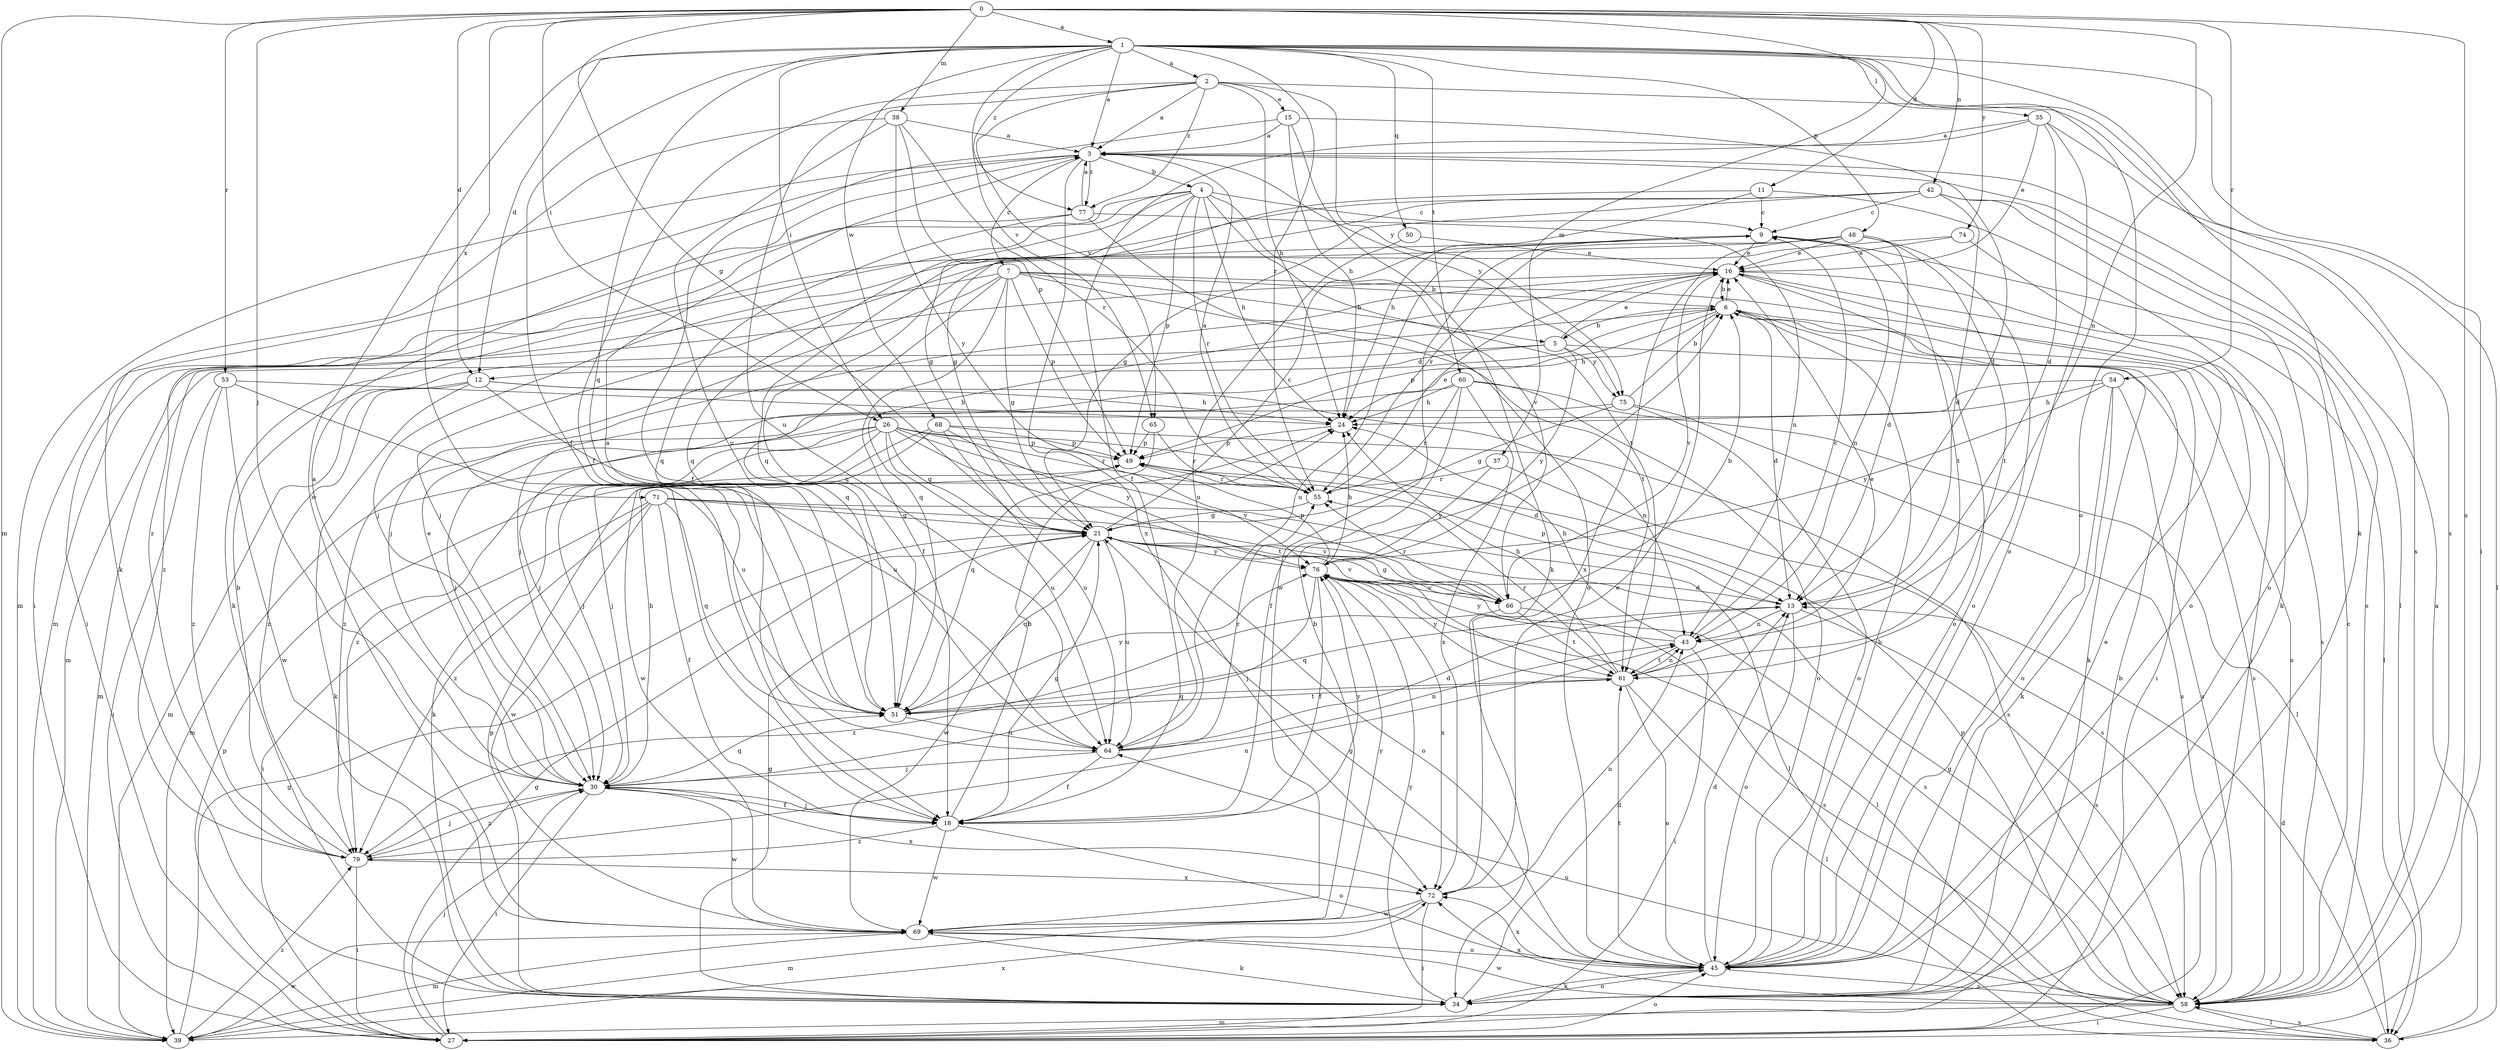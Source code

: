 strict digraph  {
0;
1;
2;
3;
4;
5;
6;
7;
9;
11;
12;
13;
15;
16;
18;
21;
24;
26;
27;
30;
34;
35;
36;
37;
38;
39;
42;
43;
45;
48;
49;
50;
51;
53;
54;
55;
58;
60;
61;
64;
65;
66;
68;
69;
71;
72;
74;
75;
76;
77;
79;
0 -> 1  [label=a];
0 -> 11  [label=d];
0 -> 12  [label=d];
0 -> 21  [label=g];
0 -> 26  [label=i];
0 -> 30  [label=j];
0 -> 37  [label=m];
0 -> 38  [label=m];
0 -> 39  [label=m];
0 -> 42  [label=n];
0 -> 43  [label=n];
0 -> 53  [label=r];
0 -> 54  [label=r];
0 -> 58  [label=s];
0 -> 71  [label=x];
0 -> 74  [label=y];
1 -> 2  [label=a];
1 -> 3  [label=a];
1 -> 12  [label=d];
1 -> 18  [label=f];
1 -> 26  [label=i];
1 -> 27  [label=i];
1 -> 34  [label=k];
1 -> 35  [label=l];
1 -> 45  [label=o];
1 -> 48  [label=p];
1 -> 50  [label=q];
1 -> 51  [label=q];
1 -> 55  [label=r];
1 -> 58  [label=s];
1 -> 60  [label=t];
1 -> 65  [label=v];
1 -> 68  [label=w];
1 -> 69  [label=w];
1 -> 77  [label=z];
2 -> 3  [label=a];
2 -> 15  [label=e];
2 -> 18  [label=f];
2 -> 24  [label=h];
2 -> 58  [label=s];
2 -> 64  [label=u];
2 -> 65  [label=v];
2 -> 75  [label=y];
2 -> 77  [label=z];
3 -> 4  [label=b];
3 -> 7  [label=c];
3 -> 27  [label=i];
3 -> 36  [label=l];
3 -> 39  [label=m];
3 -> 72  [label=x];
3 -> 75  [label=y];
3 -> 77  [label=z];
4 -> 9  [label=c];
4 -> 21  [label=g];
4 -> 24  [label=h];
4 -> 27  [label=i];
4 -> 34  [label=k];
4 -> 49  [label=p];
4 -> 51  [label=q];
4 -> 55  [label=r];
4 -> 61  [label=t];
4 -> 66  [label=v];
5 -> 12  [label=d];
5 -> 16  [label=e];
5 -> 39  [label=m];
5 -> 58  [label=s];
5 -> 75  [label=y];
5 -> 76  [label=y];
6 -> 5  [label=b];
6 -> 13  [label=d];
6 -> 16  [label=e];
6 -> 24  [label=h];
6 -> 27  [label=i];
6 -> 30  [label=j];
6 -> 34  [label=k];
6 -> 49  [label=p];
6 -> 58  [label=s];
7 -> 5  [label=b];
7 -> 6  [label=b];
7 -> 18  [label=f];
7 -> 21  [label=g];
7 -> 30  [label=j];
7 -> 49  [label=p];
7 -> 51  [label=q];
7 -> 58  [label=s];
7 -> 61  [label=t];
7 -> 79  [label=z];
9 -> 16  [label=e];
9 -> 30  [label=j];
9 -> 43  [label=n];
9 -> 61  [label=t];
9 -> 64  [label=u];
9 -> 69  [label=w];
11 -> 9  [label=c];
11 -> 21  [label=g];
11 -> 24  [label=h];
11 -> 34  [label=k];
12 -> 24  [label=h];
12 -> 34  [label=k];
12 -> 39  [label=m];
12 -> 43  [label=n];
12 -> 64  [label=u];
12 -> 79  [label=z];
13 -> 43  [label=n];
13 -> 45  [label=o];
13 -> 49  [label=p];
13 -> 51  [label=q];
13 -> 58  [label=s];
15 -> 3  [label=a];
15 -> 13  [label=d];
15 -> 18  [label=f];
15 -> 24  [label=h];
15 -> 34  [label=k];
16 -> 6  [label=b];
16 -> 27  [label=i];
16 -> 36  [label=l];
16 -> 39  [label=m];
16 -> 45  [label=o];
16 -> 51  [label=q];
16 -> 66  [label=v];
18 -> 21  [label=g];
18 -> 24  [label=h];
18 -> 30  [label=j];
18 -> 45  [label=o];
18 -> 69  [label=w];
18 -> 76  [label=y];
18 -> 79  [label=z];
21 -> 9  [label=c];
21 -> 45  [label=o];
21 -> 51  [label=q];
21 -> 64  [label=u];
21 -> 66  [label=v];
21 -> 69  [label=w];
21 -> 76  [label=y];
24 -> 49  [label=p];
26 -> 13  [label=d];
26 -> 21  [label=g];
26 -> 30  [label=j];
26 -> 34  [label=k];
26 -> 39  [label=m];
26 -> 49  [label=p];
26 -> 55  [label=r];
26 -> 61  [label=t];
26 -> 64  [label=u];
26 -> 66  [label=v];
26 -> 79  [label=z];
27 -> 6  [label=b];
27 -> 21  [label=g];
27 -> 30  [label=j];
27 -> 45  [label=o];
27 -> 49  [label=p];
30 -> 3  [label=a];
30 -> 16  [label=e];
30 -> 18  [label=f];
30 -> 24  [label=h];
30 -> 27  [label=i];
30 -> 51  [label=q];
30 -> 69  [label=w];
30 -> 72  [label=x];
30 -> 79  [label=z];
34 -> 13  [label=d];
34 -> 16  [label=e];
34 -> 21  [label=g];
34 -> 45  [label=o];
34 -> 49  [label=p];
34 -> 76  [label=y];
35 -> 3  [label=a];
35 -> 13  [label=d];
35 -> 16  [label=e];
35 -> 18  [label=f];
35 -> 36  [label=l];
35 -> 45  [label=o];
36 -> 3  [label=a];
36 -> 13  [label=d];
36 -> 58  [label=s];
37 -> 55  [label=r];
37 -> 58  [label=s];
37 -> 76  [label=y];
38 -> 3  [label=a];
38 -> 34  [label=k];
38 -> 49  [label=p];
38 -> 55  [label=r];
38 -> 64  [label=u];
38 -> 76  [label=y];
39 -> 21  [label=g];
39 -> 69  [label=w];
39 -> 72  [label=x];
39 -> 79  [label=z];
42 -> 9  [label=c];
42 -> 13  [label=d];
42 -> 21  [label=g];
42 -> 45  [label=o];
42 -> 51  [label=q];
42 -> 58  [label=s];
42 -> 79  [label=z];
43 -> 9  [label=c];
43 -> 24  [label=h];
43 -> 27  [label=i];
43 -> 61  [label=t];
43 -> 76  [label=y];
45 -> 6  [label=b];
45 -> 13  [label=d];
45 -> 21  [label=g];
45 -> 34  [label=k];
45 -> 58  [label=s];
45 -> 61  [label=t];
45 -> 72  [label=x];
48 -> 13  [label=d];
48 -> 16  [label=e];
48 -> 45  [label=o];
48 -> 51  [label=q];
48 -> 55  [label=r];
48 -> 61  [label=t];
48 -> 72  [label=x];
49 -> 55  [label=r];
50 -> 16  [label=e];
50 -> 64  [label=u];
51 -> 3  [label=a];
51 -> 61  [label=t];
51 -> 64  [label=u];
51 -> 76  [label=y];
53 -> 24  [label=h];
53 -> 27  [label=i];
53 -> 64  [label=u];
53 -> 69  [label=w];
53 -> 79  [label=z];
54 -> 24  [label=h];
54 -> 30  [label=j];
54 -> 34  [label=k];
54 -> 45  [label=o];
54 -> 58  [label=s];
54 -> 76  [label=y];
55 -> 3  [label=a];
55 -> 16  [label=e];
55 -> 21  [label=g];
58 -> 9  [label=c];
58 -> 21  [label=g];
58 -> 27  [label=i];
58 -> 36  [label=l];
58 -> 39  [label=m];
58 -> 49  [label=p];
58 -> 64  [label=u];
58 -> 69  [label=w];
58 -> 72  [label=x];
60 -> 18  [label=f];
60 -> 24  [label=h];
60 -> 30  [label=j];
60 -> 36  [label=l];
60 -> 45  [label=o];
60 -> 55  [label=r];
60 -> 72  [label=x];
61 -> 16  [label=e];
61 -> 24  [label=h];
61 -> 36  [label=l];
61 -> 43  [label=n];
61 -> 45  [label=o];
61 -> 51  [label=q];
61 -> 55  [label=r];
61 -> 76  [label=y];
64 -> 13  [label=d];
64 -> 18  [label=f];
64 -> 30  [label=j];
64 -> 43  [label=n];
64 -> 55  [label=r];
65 -> 49  [label=p];
65 -> 51  [label=q];
65 -> 55  [label=r];
66 -> 6  [label=b];
66 -> 21  [label=g];
66 -> 55  [label=r];
66 -> 58  [label=s];
66 -> 61  [label=t];
66 -> 79  [label=z];
68 -> 30  [label=j];
68 -> 49  [label=p];
68 -> 58  [label=s];
68 -> 64  [label=u];
68 -> 69  [label=w];
68 -> 76  [label=y];
69 -> 6  [label=b];
69 -> 34  [label=k];
69 -> 39  [label=m];
69 -> 45  [label=o];
69 -> 76  [label=y];
71 -> 18  [label=f];
71 -> 21  [label=g];
71 -> 27  [label=i];
71 -> 36  [label=l];
71 -> 51  [label=q];
71 -> 66  [label=v];
71 -> 69  [label=w];
71 -> 79  [label=z];
72 -> 16  [label=e];
72 -> 27  [label=i];
72 -> 39  [label=m];
72 -> 43  [label=n];
72 -> 69  [label=w];
74 -> 16  [label=e];
74 -> 30  [label=j];
74 -> 45  [label=o];
75 -> 6  [label=b];
75 -> 21  [label=g];
75 -> 45  [label=o];
75 -> 58  [label=s];
75 -> 79  [label=z];
76 -> 13  [label=d];
76 -> 18  [label=f];
76 -> 24  [label=h];
76 -> 30  [label=j];
76 -> 36  [label=l];
76 -> 49  [label=p];
76 -> 58  [label=s];
76 -> 66  [label=v];
76 -> 72  [label=x];
77 -> 3  [label=a];
77 -> 39  [label=m];
77 -> 43  [label=n];
77 -> 45  [label=o];
77 -> 51  [label=q];
79 -> 6  [label=b];
79 -> 27  [label=i];
79 -> 30  [label=j];
79 -> 43  [label=n];
79 -> 72  [label=x];
}
